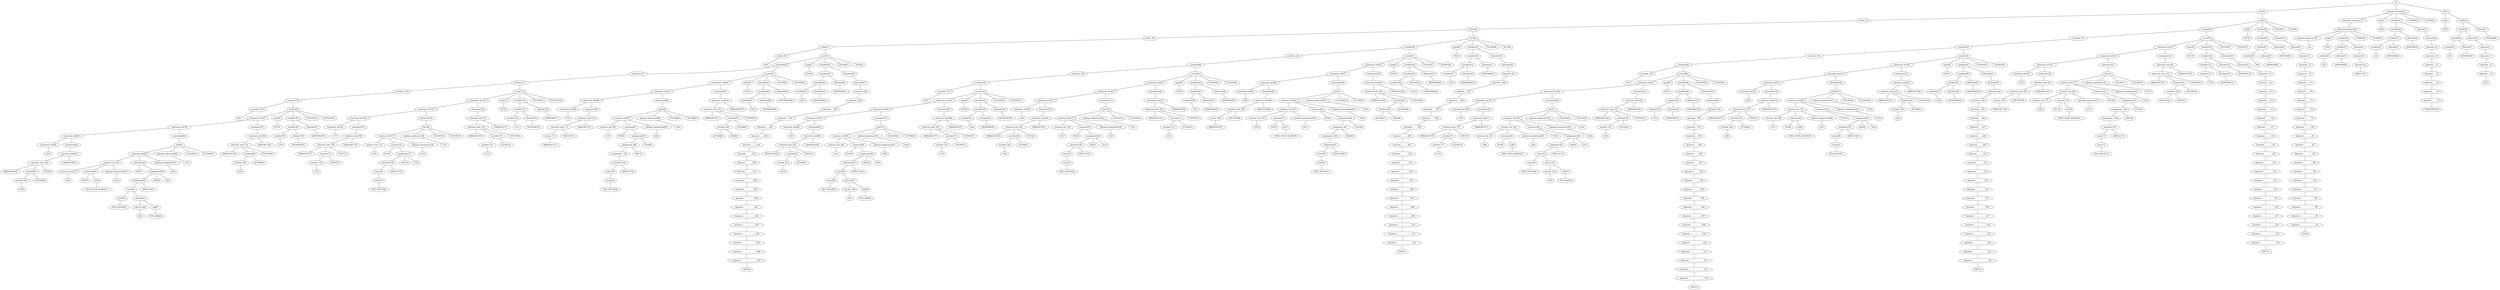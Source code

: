 strict graph {
	S0 -- actlist1
	S0 -- dramatis_personae2
	S0 -- title3

	title3 -- peq4
	title3 -- wordlist5

	wordlist5 -- wordlist6
	wordlist5 -- allwords7

	allwords7 -- ANYWORD8


	wordlist6 -- wordlist9
	wordlist6 -- allwords10

	allwords10 -- keyword11

	keyword11 -- keyword_12

	keyword_12 -- keyword__13

	keyword__13 -- keyword___14

	keyword___14 -- IS15


	wordlist9 -- wordlist16
	wordlist9 -- allwords17

	allwords17 -- ANYWORD18


	wordlist16 -- λ19

	peq4 -- PE20


	dramatis_personae2 -- dramatis_personae_21
	dramatis_personae2 -- peq22
	dramatis_personae2 -- wordlist23
	dramatis_personae2 -- COMMA24
	dramatis_personae2 -- ACTOR25



	wordlist23 -- wordlist26
	wordlist23 -- allwords27

	allwords27 -- keyword28

	keyword28 -- keyword_29

	keyword_29 -- keyword__30

	keyword__30 -- keyword___31

	keyword___31 -- keyword____32

	keyword____32 -- keyword_____33

	keyword_____33 -- keyword______34

	keyword______34 -- keyword_______35

	keyword_______35 -- POSSESSIVE36


	wordlist26 -- wordlist37
	wordlist26 -- allwords38

	allwords38 -- ANYWORD39


	wordlist37 -- wordlist40
	wordlist37 -- allwords41

	allwords41 -- ANYWORD42


	wordlist40 -- λ43

	peq22 -- PE44


	dramatis_personae_21 -- dramatis_personae45

	dramatis_personae45 -- dramatis_personae_46
	dramatis_personae45 -- peq47
	dramatis_personae45 -- wordlist48
	dramatis_personae45 -- COMMA49
	dramatis_personae45 -- ACTOR50



	wordlist48 -- wordlist51
	wordlist48 -- allwords52

	allwords52 -- keyword53

	keyword53 -- keyword_54

	keyword_54 -- ARTICLE55


	wordlist51 -- wordlist56
	wordlist51 -- allwords57

	allwords57 -- ANYWORD58


	wordlist56 -- λ59

	peq47 -- PE60


	dramatis_personae_46 -- λ61

	actlist1 -- actlist_62
	actlist1 -- act63

	act63 -- scenelist64
	act63 -- peq65
	act63 -- wordlist66
	act63 -- COLON67
	act63 -- ACT68



	wordlist66 -- wordlist69
	wordlist66 -- allwords70

	allwords70 -- keyword71

	keyword71 -- keyword_72

	keyword_72 -- keyword__73

	keyword__73 -- keyword___74

	keyword___74 -- keyword____75

	keyword____75 -- keyword_____76

	keyword_____76 -- keyword______77

	keyword______77 -- keyword_______78

	keyword_______78 -- keyword________79

	keyword________79 -- keyword_________80

	keyword_________80 -- keyword__________81

	keyword__________81 -- keyword___________82

	keyword___________82 -- keyword____________83

	keyword____________83 -- keyword_____________84

	keyword_____________84 -- keyword______________85

	keyword______________85 -- keyword_______________86

	keyword_______________86 -- keyword________________87

	keyword________________87 -- keyword_________________88

	keyword_________________88 -- keyword__________________89

	keyword__________________89 -- keyword___________________90

	keyword___________________90 -- keyword____________________91

	keyword____________________91 -- THE92


	wordlist69 -- wordlist93
	wordlist69 -- allwords94

	allwords94 -- ANYWORD95


	wordlist93 -- wordlist96
	wordlist93 -- allwords97

	allwords97 -- ANYWORD98


	wordlist96 -- λ99

	peq65 -- PE100


	scenelist64 -- scenelist_101
	scenelist64 -- scene102

	scene102 -- statement_list103
	scene102 -- peq104
	scene102 -- wordlist105
	scene102 -- COLON106
	scene102 -- SCENE107



	wordlist105 -- wordlist108
	wordlist105 -- allwords109

	allwords109 -- keyword110

	keyword110 -- keyword_111

	keyword_111 -- keyword__112

	keyword__112 -- keyword___113

	keyword___113 -- keyword____114

	keyword____114 -- keyword_____115

	keyword_____115 -- keyword______116

	keyword______116 -- keyword_______117

	keyword_______117 -- keyword________118

	keyword________118 -- keyword_________119

	keyword_________119 -- keyword__________120

	keyword__________120 -- keyword___________121

	keyword___________121 -- keyword____________122

	keyword____________122 -- keyword_____________123

	keyword_____________123 -- keyword______________124

	keyword______________124 -- keyword_______________125

	keyword_______________125 -- keyword________________126

	keyword________________126 -- keyword_________________127

	keyword_________________127 -- keyword__________________128

	keyword__________________128 -- keyword___________________129

	keyword___________________129 -- keyword____________________130

	keyword____________________130 -- THE131


	wordlist108 -- wordlist132
	wordlist108 -- allwords133

	allwords133 -- ANYWORD134


	wordlist132 -- wordlist135
	wordlist132 -- allwords136

	allwords136 -- ANYWORD137


	wordlist135 -- λ138

	peq104 -- PE139


	statement_list103 -- statement_list140
	statement_list103 -- statement141

	statement141 -- enterexit_stmt142

	enterexit_stmt142 -- enterexit_stmt_143
	enterexit_stmt142 -- LBRACKET144


	enterexit_stmt_143 -- RBRACKET145
	enterexit_stmt_143 -- actorlist146
	enterexit_stmt_143 -- ENTER147


	actorlist146 -- actorlist_148
	actorlist146 -- ACTOR149


	actorlist_148 -- ACTOR150
	actorlist_148 -- AND151




	statement_list140 -- statement_list152
	statement_list140 -- statement153

	statement153 -- line154

	line154 -- sentence_list155
	line154 -- optional_addressee156
	line154 -- COLON157
	line154 -- ACTOR158



	optional_addressee156 -- λ159

	sentence_list155 -- sentence_list_160
	sentence_list155 -- sentence161
	sentence_list155 -- optional_interjection162

	optional_interjection162 -- λ163

	sentence161 -- PE164
	sentence161 -- assignment165

	assignment165 -- assignment_166
	assignment165 -- YOU167


	assignment_166 -- assignment__168
	assignment_166 -- ARE169


	assignment__168 -- arithmetic170

	arithmetic170 -- value171
	arithmetic170 -- ARTICLE172


	value171 -- noun173

	noun173 -- NEG_NOUN174



	sentence_list_160 -- sentence_list_175
	sentence_list_160 -- sentence176
	sentence_list_160 -- optional_interjection177

	optional_interjection177 -- λ178

	sentence176 -- PE179
	sentence176 -- io180

	io180 -- OPEN_YOUR_HEART181



	sentence_list_175 -- λ182

	statement_list152 -- statement_list183
	statement_list152 -- statement184

	statement184 -- enterexit_stmt185

	enterexit_stmt185 -- enterexit_stmt_186
	enterexit_stmt185 -- LBRACKET187


	enterexit_stmt_186 -- exeunt_188
	enterexit_stmt_186 -- EXEUNT189


	exeunt_188 -- RBRACKET190


	statement_list183 -- λ191

	scenelist_101 -- scenelist192

	scenelist192 -- scenelist_193
	scenelist192 -- scene194

	scene194 -- statement_list195
	scene194 -- peq196
	scene194 -- wordlist197
	scene194 -- COLON198
	scene194 -- SCENE199



	wordlist197 -- wordlist200
	wordlist197 -- allwords201

	allwords201 -- keyword202

	keyword202 -- keyword_203

	keyword_203 -- keyword__204

	keyword__204 -- keyword___205

	keyword___205 -- keyword____206

	keyword____206 -- keyword_____207

	keyword_____207 -- keyword______208

	keyword______208 -- keyword_______209

	keyword_______209 -- keyword________210

	keyword________210 -- keyword_________211

	keyword_________211 -- keyword__________212

	keyword__________212 -- keyword___________213

	keyword___________213 -- keyword____________214

	keyword____________214 -- keyword_____________215

	keyword_____________215 -- keyword______________216

	keyword______________216 -- keyword_______________217

	keyword_______________217 -- keyword________________218

	keyword________________218 -- keyword_________________219

	keyword_________________219 -- keyword__________________220

	keyword__________________220 -- keyword___________________221

	keyword___________________221 -- keyword____________________222

	keyword____________________222 -- THE223


	wordlist200 -- wordlist224
	wordlist200 -- allwords225

	allwords225 -- ANYWORD226


	wordlist224 -- wordlist227
	wordlist224 -- allwords228

	allwords228 -- ANYWORD229


	wordlist227 -- λ230

	peq196 -- PE231


	statement_list195 -- statement_list232
	statement_list195 -- statement233

	statement233 -- enterexit_stmt234

	enterexit_stmt234 -- enterexit_stmt_235
	enterexit_stmt234 -- LBRACKET236


	enterexit_stmt_235 -- RBRACKET237
	enterexit_stmt_235 -- actorlist238
	enterexit_stmt_235 -- ENTER239


	actorlist238 -- actorlist_240
	actorlist238 -- ACTOR241


	actorlist_240 -- λ242


	statement_list232 -- statement_list243
	statement_list232 -- statement244

	statement244 -- line245

	line245 -- sentence_list246
	line245 -- optional_addressee247
	line245 -- COLON248
	line245 -- ACTOR249



	optional_addressee247 -- λ250

	sentence_list246 -- sentence_list_251
	sentence_list246 -- sentence252
	sentence_list246 -- optional_interjection253

	optional_interjection253 -- λ254

	sentence252 -- PE255
	sentence252 -- assignment256

	assignment256 -- arithmetic257
	assignment256 -- AM258
	assignment256 -- I259



	arithmetic257 -- value260
	arithmetic257 -- ARTICLE261


	value260 -- noun262

	noun262 -- POS_NOUN263



	sentence_list_251 -- sentence_list_264
	sentence_list_251 -- sentence265
	sentence_list_251 -- optional_interjection266

	optional_interjection266 -- λ267

	sentence265 -- PE268
	sentence265 -- io269

	io269 -- OPEN_YOUR_HEART270



	sentence_list_264 -- λ271

	statement_list243 -- statement_list272
	statement_list243 -- statement273

	statement273 -- enterexit_stmt274

	enterexit_stmt274 -- enterexit_stmt_275
	enterexit_stmt274 -- LBRACKET276


	enterexit_stmt_275 -- RBRACKET277
	enterexit_stmt_275 -- actorlist278
	enterexit_stmt_275 -- EXIT279


	actorlist278 -- actorlist_280
	actorlist278 -- ACTOR281


	actorlist_280 -- λ282


	statement_list272 -- λ283

	scenelist_193 -- scenelist284

	scenelist284 -- scenelist_285
	scenelist284 -- scene286

	scene286 -- statement_list287
	scene286 -- peq288
	scene286 -- wordlist289
	scene286 -- COLON290
	scene286 -- SCENE291



	wordlist289 -- wordlist292
	wordlist289 -- allwords293

	allwords293 -- keyword294

	keyword294 -- keyword_295

	keyword_295 -- keyword__296

	keyword__296 -- keyword___297

	keyword___297 -- keyword____298

	keyword____298 -- keyword_____299

	keyword_____299 -- keyword______300

	keyword______300 -- keyword_______301

	keyword_______301 -- keyword________302

	keyword________302 -- keyword_________303

	keyword_________303 -- keyword__________304

	keyword__________304 -- keyword___________305

	keyword___________305 -- keyword____________306

	keyword____________306 -- keyword_____________307

	keyword_____________307 -- keyword______________308

	keyword______________308 -- keyword_______________309

	keyword_______________309 -- keyword________________310

	keyword________________310 -- keyword_________________311

	keyword_________________311 -- keyword__________________312

	keyword__________________312 -- keyword___________________313

	keyword___________________313 -- keyword____________________314

	keyword____________________314 -- THE315


	wordlist292 -- wordlist316
	wordlist292 -- allwords317

	allwords317 -- ANYWORD318


	wordlist316 -- wordlist319
	wordlist316 -- allwords320

	allwords320 -- ANYWORD321


	wordlist319 -- λ322

	peq288 -- PE323


	statement_list287 -- statement_list324
	statement_list287 -- statement325

	statement325 -- enterexit_stmt326

	enterexit_stmt326 -- enterexit_stmt_327
	enterexit_stmt326 -- LBRACKET328


	enterexit_stmt_327 -- RBRACKET329
	enterexit_stmt_327 -- actorlist330
	enterexit_stmt_327 -- ENTER331


	actorlist330 -- actorlist_332
	actorlist330 -- ACTOR333


	actorlist_332 -- λ334


	statement_list324 -- statement_list335
	statement_list324 -- statement336

	statement336 -- line337

	line337 -- sentence_list338
	line337 -- optional_addressee339
	line337 -- COLON340
	line337 -- ACTOR341



	optional_addressee339 -- λ342

	sentence_list338 -- sentence_list_343
	sentence_list338 -- sentence344
	sentence_list338 -- optional_interjection345

	optional_interjection345 -- λ346

	sentence344 -- PE347
	sentence344 -- assignment348

	assignment348 -- arithmetic349
	assignment348 -- AM350
	assignment348 -- I351



	arithmetic349 -- value352
	arithmetic349 -- ARTICLE353


	value352 -- noun354
	value352 -- adj_list355

	adj_list355 -- adj_list_356
	adj_list355 -- adj357

	adj357 -- POS_ADJ358


	adj_list_356 -- λ359

	noun354 -- NEG_NOUN360



	sentence_list_343 -- sentence_list_361
	sentence_list_343 -- sentence362
	sentence_list_343 -- optional_interjection363

	optional_interjection363 -- λ364

	sentence362 -- PE365
	sentence362 -- io366

	io366 -- OPEN_YOUR_HEART367



	sentence_list_361 -- λ368

	statement_list335 -- statement_list369
	statement_list335 -- statement370

	statement370 -- enterexit_stmt371

	enterexit_stmt371 -- enterexit_stmt_372
	enterexit_stmt371 -- LBRACKET373


	enterexit_stmt_372 -- RBRACKET374
	enterexit_stmt_372 -- actorlist375
	enterexit_stmt_372 -- EXIT376


	actorlist375 -- actorlist_377
	actorlist375 -- ACTOR378


	actorlist_377 -- λ379


	statement_list369 -- λ380

	scenelist_285 -- λ381

	actlist_62 -- actlist382

	actlist382 -- actlist_383
	actlist382 -- act384

	act384 -- scenelist385
	act384 -- peq386
	act384 -- wordlist387
	act384 -- COLON388
	act384 -- ACT389



	wordlist387 -- wordlist390
	wordlist387 -- allwords391

	allwords391 -- keyword392

	keyword392 -- keyword_393

	keyword_393 -- keyword__394

	keyword__394 -- keyword___395

	keyword___395 -- keyword____396

	keyword____396 -- keyword_____397

	keyword_____397 -- keyword______398

	keyword______398 -- keyword_______399

	keyword_______399 -- keyword________400

	keyword________400 -- keyword_________401

	keyword_________401 -- keyword__________402

	keyword__________402 -- keyword___________403

	keyword___________403 -- keyword____________404

	keyword____________404 -- keyword_____________405

	keyword_____________405 -- keyword______________406

	keyword______________406 -- keyword_______________407

	keyword_______________407 -- keyword________________408

	keyword________________408 -- keyword_________________409

	keyword_________________409 -- keyword__________________410

	keyword__________________410 -- keyword___________________411

	keyword___________________411 -- keyword____________________412

	keyword____________________412 -- THE413


	wordlist390 -- wordlist414
	wordlist390 -- allwords415

	allwords415 -- ANYWORD416


	wordlist414 -- wordlist417
	wordlist414 -- allwords418

	allwords418 -- ANYWORD419


	wordlist417 -- λ420

	peq386 -- PE421


	scenelist385 -- scenelist_422
	scenelist385 -- scene423

	scene423 -- statement_list424
	scene423 -- peq425
	scene423 -- wordlist426
	scene423 -- COLON427
	scene423 -- SCENE428



	wordlist426 -- wordlist429
	wordlist426 -- allwords430

	allwords430 -- ANYWORD431


	wordlist429 -- wordlist432
	wordlist429 -- allwords433

	allwords433 -- ANYWORD434


	wordlist432 -- λ435

	peq425 -- PE436


	statement_list424 -- statement_list437
	statement_list424 -- statement438

	statement438 -- enterexit_stmt439

	enterexit_stmt439 -- enterexit_stmt_440
	enterexit_stmt439 -- LBRACKET441


	enterexit_stmt_440 -- RBRACKET442
	enterexit_stmt_440 -- actorlist443
	enterexit_stmt_440 -- ENTER444


	actorlist443 -- actorlist_445
	actorlist443 -- ACTOR446


	actorlist_445 -- ACTOR447
	actorlist_445 -- AND448




	statement_list437 -- statement_list449
	statement_list437 -- statement450

	statement450 -- line451

	line451 -- sentence_list452
	line451 -- optional_addressee453
	line451 -- COLON454
	line451 -- ACTOR455



	optional_addressee453 -- λ456

	sentence_list452 -- sentence_list_457
	sentence_list452 -- sentence458
	sentence_list452 -- optional_interjection459

	optional_interjection459 -- λ460

	sentence458 -- PE461
	sentence458 -- assignment462

	assignment462 -- assignment_463
	assignment462 -- YOU464


	assignment_463 -- assignment__465
	assignment_463 -- ARE466


	assignment__465 -- arithmetic467

	arithmetic467 -- value468
	arithmetic467 -- ARTICLE469


	value468 -- noun470

	noun470 -- NEG_NOUN471



	sentence_list_457 -- sentence_list_472
	sentence_list_457 -- sentence473
	sentence_list_457 -- optional_interjection474

	optional_interjection474 -- λ475

	sentence473 -- PE476
	sentence473 -- io477

	io477 -- OPEN_YOUR_HEART478



	sentence_list_472 -- λ479

	statement_list449 -- statement_list480
	statement_list449 -- statement481

	statement481 -- enterexit_stmt482

	enterexit_stmt482 -- enterexit_stmt_483
	enterexit_stmt482 -- LBRACKET484


	enterexit_stmt_483 -- exeunt_485
	enterexit_stmt_483 -- EXEUNT486


	exeunt_485 -- RBRACKET487


	statement_list480 -- λ488

	scenelist_422 -- scenelist489

	scenelist489 -- scenelist_490
	scenelist489 -- scene491

	scene491 -- statement_list492
	scene491 -- peq493
	scene491 -- wordlist494
	scene491 -- COLON495
	scene491 -- SCENE496



	wordlist494 -- wordlist497
	wordlist494 -- allwords498

	allwords498 -- ANYWORD499


	wordlist497 -- wordlist500
	wordlist497 -- allwords501

	allwords501 -- ANYWORD502


	wordlist500 -- λ503

	peq493 -- PE504


	statement_list492 -- statement_list505
	statement_list492 -- statement506

	statement506 -- enterexit_stmt507

	enterexit_stmt507 -- enterexit_stmt_508
	enterexit_stmt507 -- LBRACKET509


	enterexit_stmt_508 -- RBRACKET510
	enterexit_stmt_508 -- actorlist511
	enterexit_stmt_508 -- ENTER512


	actorlist511 -- actorlist_513
	actorlist511 -- ACTOR514


	actorlist_513 -- λ515


	statement_list505 -- statement_list516
	statement_list505 -- statement517

	statement517 -- line518

	line518 -- sentence_list519
	line518 -- optional_addressee520
	line518 -- COLON521
	line518 -- ACTOR522



	optional_addressee520 -- λ523

	sentence_list519 -- sentence_list_524
	sentence_list519 -- sentence525
	sentence_list519 -- optional_interjection526

	optional_interjection526 -- λ527

	sentence525 -- PE528
	sentence525 -- assignment529

	assignment529 -- arithmetic530
	assignment529 -- AM531
	assignment529 -- I532



	arithmetic530 -- value533
	arithmetic530 -- ARTICLE534


	value533 -- noun535

	noun535 -- NEG_NOUN536



	sentence_list_524 -- λ537

	statement_list516 -- statement_list538
	statement_list516 -- statement539

	statement539 -- enterexit_stmt540

	enterexit_stmt540 -- enterexit_stmt_541
	enterexit_stmt540 -- LBRACKET542


	enterexit_stmt_541 -- RBRACKET543
	enterexit_stmt_541 -- actorlist544
	enterexit_stmt_541 -- EXIT545


	actorlist544 -- actorlist_546
	actorlist544 -- ACTOR547


	actorlist_546 -- λ548


	statement_list538 -- λ549

	scenelist_490 -- scenelist550

	scenelist550 -- scenelist_551
	scenelist550 -- scene552

	scene552 -- statement_list553
	scene552 -- peq554
	scene552 -- wordlist555
	scene552 -- COLON556
	scene552 -- SCENE557



	wordlist555 -- wordlist558
	wordlist555 -- allwords559

	allwords559 -- ANYWORD560


	wordlist558 -- wordlist561
	wordlist558 -- allwords562

	allwords562 -- ANYWORD563


	wordlist561 -- λ564

	peq554 -- PE565


	statement_list553 -- statement_list566
	statement_list553 -- statement567

	statement567 -- enterexit_stmt568

	enterexit_stmt568 -- enterexit_stmt_569
	enterexit_stmt568 -- LBRACKET570


	enterexit_stmt_569 -- RBRACKET571
	enterexit_stmt_569 -- actorlist572
	enterexit_stmt_569 -- ENTER573


	actorlist572 -- actorlist_574
	actorlist572 -- ACTOR575


	actorlist_574 -- λ576


	statement_list566 -- statement_list577
	statement_list566 -- statement578

	statement578 -- line579

	line579 -- sentence_list580
	line579 -- optional_addressee581
	line579 -- COLON582
	line579 -- ACTOR583



	optional_addressee581 -- λ584

	sentence_list580 -- sentence_list_585
	sentence_list580 -- sentence586
	sentence_list580 -- optional_interjection587

	optional_interjection587 -- λ588

	sentence586 -- PE589
	sentence586 -- assignment590

	assignment590 -- arithmetic591
	assignment590 -- AM592
	assignment590 -- I593



	arithmetic591 -- value594
	arithmetic591 -- ARTICLE595


	value594 -- noun596
	value594 -- adj_list597

	adj_list597 -- adj_list_598
	adj_list597 -- adj599

	adj599 -- POS_ADJ600


	adj_list_598 -- λ601

	noun596 -- NEG_NOUN602



	sentence_list_585 -- λ603

	statement_list577 -- statement_list604
	statement_list577 -- statement605

	statement605 -- enterexit_stmt606

	enterexit_stmt606 -- enterexit_stmt_607
	enterexit_stmt606 -- LBRACKET608


	enterexit_stmt_607 -- RBRACKET609
	enterexit_stmt_607 -- actorlist610
	enterexit_stmt_607 -- EXIT611


	actorlist610 -- actorlist_612
	actorlist610 -- ACTOR613


	actorlist_612 -- λ614


	statement_list604 -- λ615

	scenelist_551 -- λ616

	actlist_383 -- actlist617

	actlist617 -- actlist_618
	actlist617 -- act619

	act619 -- scenelist620
	act619 -- peq621
	act619 -- wordlist622
	act619 -- COLON623
	act619 -- ACT624



	wordlist622 -- wordlist625
	wordlist622 -- allwords626

	allwords626 -- keyword627

	keyword627 -- keyword_628

	keyword_628 -- keyword__629

	keyword__629 -- keyword___630

	keyword___630 -- keyword____631

	keyword____631 -- keyword_____632

	keyword_____632 -- keyword______633

	keyword______633 -- keyword_______634

	keyword_______634 -- keyword________635

	keyword________635 -- keyword_________636

	keyword_________636 -- keyword__________637

	keyword__________637 -- keyword___________638

	keyword___________638 -- keyword____________639

	keyword____________639 -- keyword_____________640

	keyword_____________640 -- keyword______________641

	keyword______________641 -- keyword_______________642

	keyword_______________642 -- keyword________________643

	keyword________________643 -- keyword_________________644

	keyword_________________644 -- keyword__________________645

	keyword__________________645 -- keyword___________________646

	keyword___________________646 -- keyword____________________647

	keyword____________________647 -- THE648


	wordlist625 -- wordlist649
	wordlist625 -- allwords650

	allwords650 -- ANYWORD651


	wordlist649 -- wordlist652
	wordlist649 -- allwords653

	allwords653 -- ANYWORD654


	wordlist652 -- λ655

	peq621 -- PE656


	scenelist620 -- scenelist_657
	scenelist620 -- scene658

	scene658 -- statement_list659
	scene658 -- peq660
	scene658 -- wordlist661
	scene658 -- COLON662
	scene658 -- SCENE663



	wordlist661 -- wordlist664
	wordlist661 -- allwords665

	allwords665 -- ANYWORD666


	wordlist664 -- wordlist667
	wordlist664 -- allwords668

	allwords668 -- ANYWORD669


	wordlist667 -- λ670

	peq660 -- PE671


	statement_list659 -- statement_list672
	statement_list659 -- statement673

	statement673 -- enterexit_stmt674

	enterexit_stmt674 -- enterexit_stmt_675
	enterexit_stmt674 -- LBRACKET676


	enterexit_stmt_675 -- RBRACKET677
	enterexit_stmt_675 -- actorlist678
	enterexit_stmt_675 -- ENTER679


	actorlist678 -- actorlist_680
	actorlist678 -- ACTOR681


	actorlist_680 -- ACTOR682
	actorlist_680 -- AND683




	statement_list672 -- statement_list684
	statement_list672 -- statement685

	statement685 -- line686

	line686 -- sentence_list687
	line686 -- optional_addressee688
	line686 -- COLON689
	line686 -- ACTOR690



	optional_addressee688 -- λ691

	sentence_list687 -- sentence_list_692
	sentence_list687 -- sentence693
	sentence_list687 -- optional_interjection694

	optional_interjection694 -- λ695

	sentence693 -- PE696
	sentence693 -- assignment697

	assignment697 -- assignment_698
	assignment697 -- YOU699


	assignment_698 -- assignment__700
	assignment_698 -- ARE701


	assignment__700 -- arithmetic702

	arithmetic702 -- value703
	arithmetic702 -- ARTICLE704


	value703 -- noun705

	noun705 -- NEG_NOUN706



	sentence_list_692 -- λ707

	statement_list684 -- statement_list708
	statement_list684 -- statement709

	statement709 -- enterexit_stmt710

	enterexit_stmt710 -- enterexit_stmt_711
	enterexit_stmt710 -- LBRACKET712


	enterexit_stmt_711 -- exeunt_713
	enterexit_stmt_711 -- EXEUNT714


	exeunt_713 -- RBRACKET715


	statement_list708 -- λ716

	scenelist_657 -- scenelist717

	scenelist717 -- scenelist_718
	scenelist717 -- scene719

	scene719 -- statement_list720
	scene719 -- peq721
	scene719 -- wordlist722
	scene719 -- COLON723
	scene719 -- SCENE724



	wordlist722 -- wordlist725
	wordlist722 -- allwords726

	allwords726 -- ANYWORD727


	wordlist725 -- wordlist728
	wordlist725 -- allwords729

	allwords729 -- ANYWORD730


	wordlist728 -- λ731

	peq721 -- PE732


	statement_list720 -- statement_list733
	statement_list720 -- statement734

	statement734 -- enterexit_stmt735

	enterexit_stmt735 -- enterexit_stmt_736
	enterexit_stmt735 -- LBRACKET737


	enterexit_stmt_736 -- RBRACKET738
	enterexit_stmt_736 -- actorlist739
	enterexit_stmt_736 -- ENTER740


	actorlist739 -- actorlist_741
	actorlist739 -- ACTOR742


	actorlist_741 -- λ743


	statement_list733 -- statement_list744
	statement_list733 -- statement745

	statement745 -- line746

	line746 -- sentence_list747
	line746 -- optional_addressee748
	line746 -- COLON749
	line746 -- ACTOR750



	optional_addressee748 -- λ751

	sentence_list747 -- sentence_list_752
	sentence_list747 -- sentence753
	sentence_list747 -- optional_interjection754

	optional_interjection754 -- λ755

	sentence753 -- PE756
	sentence753 -- assignment757

	assignment757 -- arithmetic758
	assignment757 -- AM759
	assignment757 -- I760



	arithmetic758 -- value761
	arithmetic758 -- ARTICLE762


	value761 -- noun763

	noun763 -- NEG_NOUN764



	sentence_list_752 -- λ765

	statement_list744 -- statement_list766
	statement_list744 -- statement767

	statement767 -- enterexit_stmt768

	enterexit_stmt768 -- enterexit_stmt_769
	enterexit_stmt768 -- LBRACKET770


	enterexit_stmt_769 -- RBRACKET771
	enterexit_stmt_769 -- actorlist772
	enterexit_stmt_769 -- EXIT773


	actorlist772 -- actorlist_774
	actorlist772 -- ACTOR775


	actorlist_774 -- λ776


	statement_list766 -- λ777

	scenelist_718 -- scenelist778

	scenelist778 -- scenelist_779
	scenelist778 -- scene780

	scene780 -- statement_list781
	scene780 -- peq782
	scene780 -- wordlist783
	scene780 -- COLON784
	scene780 -- SCENE785



	wordlist783 -- wordlist786
	wordlist783 -- allwords787

	allwords787 -- ANYWORD788


	wordlist786 -- wordlist789
	wordlist786 -- allwords790

	allwords790 -- ANYWORD791


	wordlist789 -- λ792

	peq782 -- PE793


	statement_list781 -- statement_list794
	statement_list781 -- statement795

	statement795 -- enterexit_stmt796

	enterexit_stmt796 -- enterexit_stmt_797
	enterexit_stmt796 -- LBRACKET798


	enterexit_stmt_797 -- RBRACKET799
	enterexit_stmt_797 -- actorlist800
	enterexit_stmt_797 -- ENTER801


	actorlist800 -- actorlist_802
	actorlist800 -- ACTOR803


	actorlist_802 -- λ804


	statement_list794 -- statement_list805
	statement_list794 -- statement806

	statement806 -- line807

	line807 -- sentence_list808
	line807 -- optional_addressee809
	line807 -- COLON810
	line807 -- ACTOR811



	optional_addressee809 -- λ812

	sentence_list808 -- sentence_list_813
	sentence_list808 -- sentence814
	sentence_list808 -- optional_interjection815

	optional_interjection815 -- λ816

	sentence814 -- PE817
	sentence814 -- assignment818

	assignment818 -- arithmetic819
	assignment818 -- AM820
	assignment818 -- I821



	arithmetic819 -- value822
	arithmetic819 -- ARTICLE823


	value822 -- noun824
	value822 -- adj_list825

	adj_list825 -- adj_list_826
	adj_list825 -- adj827

	adj827 -- POS_ADJ828


	adj_list_826 -- λ829

	noun824 -- NEG_NOUN830



	sentence_list_813 -- sentence_list_831
	sentence_list_813 -- sentence832
	sentence_list_813 -- optional_interjection833

	optional_interjection833 -- λ834

	sentence832 -- PE835
	sentence832 -- io836

	io836 -- OPEN_YOUR_HEART837



	sentence_list_831 -- λ838

	statement_list805 -- statement_list839
	statement_list805 -- statement840

	statement840 -- enterexit_stmt841

	enterexit_stmt841 -- enterexit_stmt_842
	enterexit_stmt841 -- LBRACKET843


	enterexit_stmt_842 -- RBRACKET844
	enterexit_stmt_842 -- actorlist845
	enterexit_stmt_842 -- EXIT846


	actorlist845 -- actorlist_847
	actorlist845 -- ACTOR848


	actorlist_847 -- λ849


	statement_list839 -- λ850

	scenelist_779 -- λ851

	actlist_618 -- λ852


}